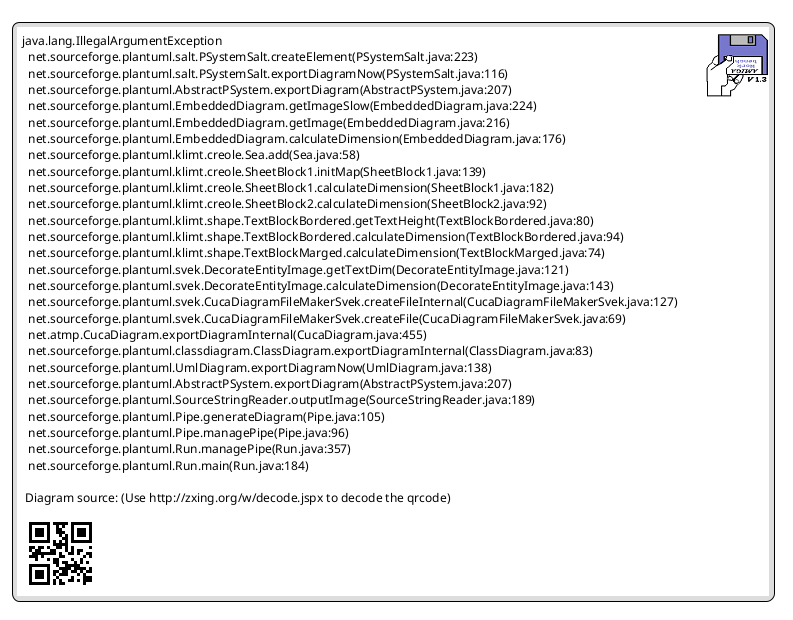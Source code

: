 @startuml
!definelong ConfigurationDialogView
{
    {
        {T+
          + Configuration Options
          ++ * <b>Text-Option
          ++ Check-Box-Option
          ++ JavaScript-Option

        } | .  | {
            {

               <b>Option-Name: | Text-Option
               <b>Last-Change: | 2016-07-29 09:01
               <b>User:        | Administrator
               -- | --

            }
             {+
             Example editor text for the selected
             option.
             .
             .
            }
        }
        ---
        { [Cancel] | [ Save ]}
    }
}
!enddefinelong

!ifdef display
!else
    legend
    {{
    salt
       ConfigurationDialogView
    }}
    end legend
!endif
@enduml
